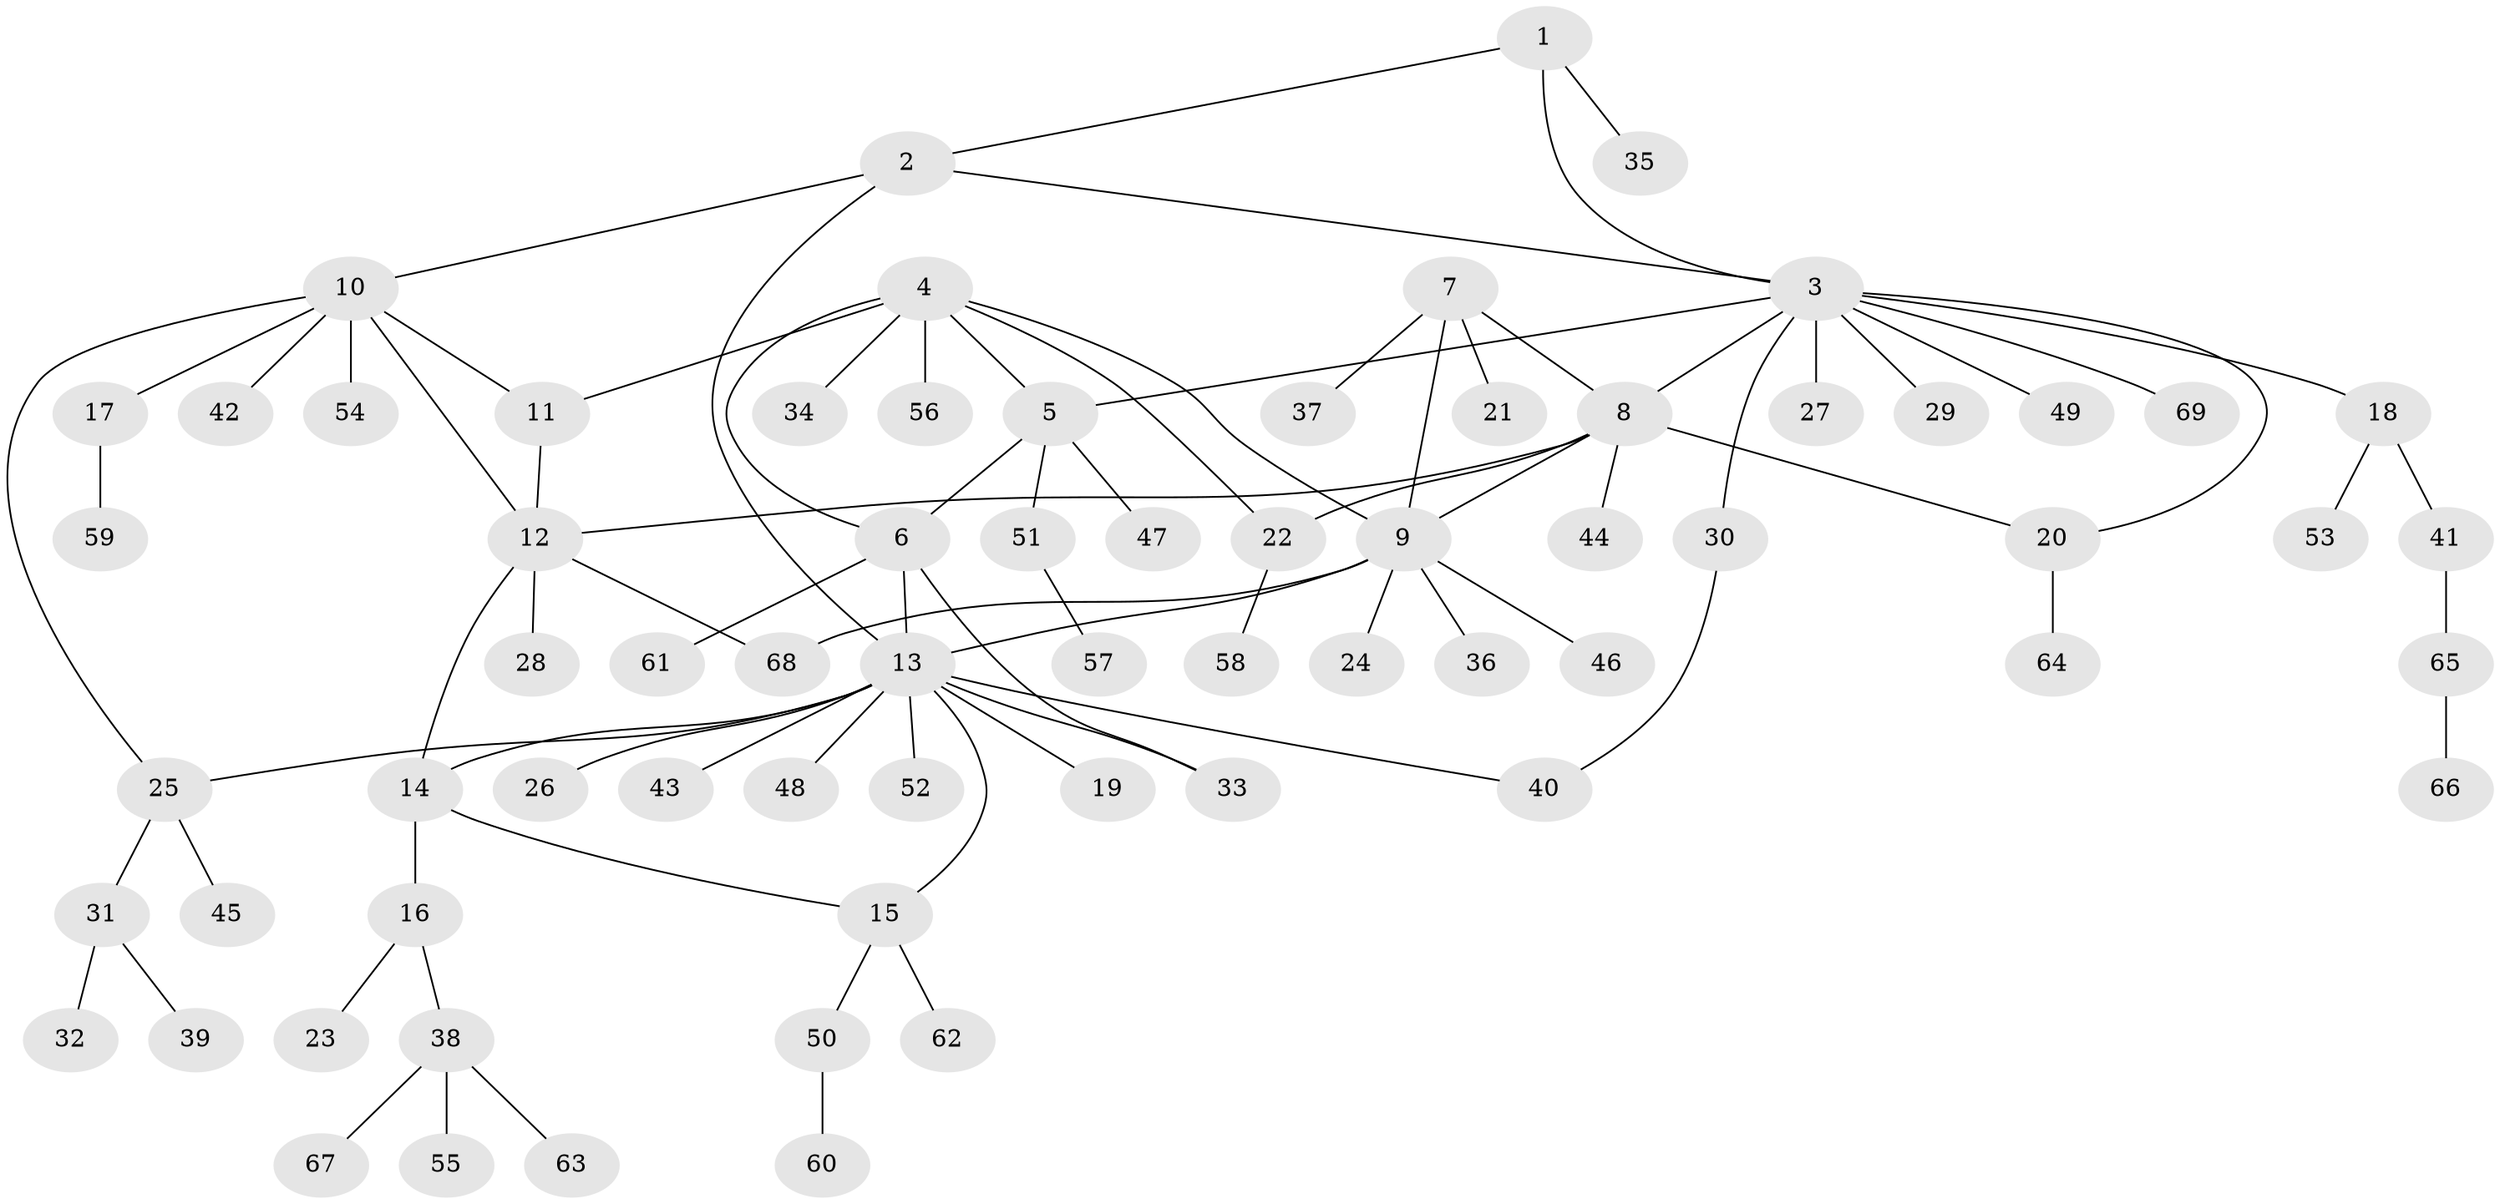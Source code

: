// coarse degree distribution, {10: 0.019230769230769232, 3: 0.07692307692307693, 8: 0.019230769230769232, 5: 0.057692307692307696, 4: 0.019230769230769232, 7: 0.038461538461538464, 19: 0.019230769230769232, 6: 0.019230769230769232, 2: 0.11538461538461539, 1: 0.6153846153846154}
// Generated by graph-tools (version 1.1) at 2025/24/03/03/25 07:24:11]
// undirected, 69 vertices, 85 edges
graph export_dot {
graph [start="1"]
  node [color=gray90,style=filled];
  1;
  2;
  3;
  4;
  5;
  6;
  7;
  8;
  9;
  10;
  11;
  12;
  13;
  14;
  15;
  16;
  17;
  18;
  19;
  20;
  21;
  22;
  23;
  24;
  25;
  26;
  27;
  28;
  29;
  30;
  31;
  32;
  33;
  34;
  35;
  36;
  37;
  38;
  39;
  40;
  41;
  42;
  43;
  44;
  45;
  46;
  47;
  48;
  49;
  50;
  51;
  52;
  53;
  54;
  55;
  56;
  57;
  58;
  59;
  60;
  61;
  62;
  63;
  64;
  65;
  66;
  67;
  68;
  69;
  1 -- 2;
  1 -- 3;
  1 -- 35;
  2 -- 3;
  2 -- 10;
  2 -- 13;
  3 -- 5;
  3 -- 8;
  3 -- 18;
  3 -- 20;
  3 -- 27;
  3 -- 29;
  3 -- 30;
  3 -- 49;
  3 -- 69;
  4 -- 5;
  4 -- 6;
  4 -- 9;
  4 -- 11;
  4 -- 22;
  4 -- 34;
  4 -- 56;
  5 -- 6;
  5 -- 47;
  5 -- 51;
  6 -- 13;
  6 -- 33;
  6 -- 61;
  7 -- 8;
  7 -- 9;
  7 -- 21;
  7 -- 37;
  8 -- 9;
  8 -- 12;
  8 -- 20;
  8 -- 22;
  8 -- 44;
  9 -- 13;
  9 -- 24;
  9 -- 36;
  9 -- 46;
  9 -- 68;
  10 -- 11;
  10 -- 12;
  10 -- 17;
  10 -- 25;
  10 -- 42;
  10 -- 54;
  11 -- 12;
  12 -- 14;
  12 -- 28;
  12 -- 68;
  13 -- 14;
  13 -- 15;
  13 -- 19;
  13 -- 25;
  13 -- 26;
  13 -- 33;
  13 -- 40;
  13 -- 43;
  13 -- 48;
  13 -- 52;
  14 -- 15;
  14 -- 16;
  15 -- 50;
  15 -- 62;
  16 -- 23;
  16 -- 38;
  17 -- 59;
  18 -- 41;
  18 -- 53;
  20 -- 64;
  22 -- 58;
  25 -- 31;
  25 -- 45;
  30 -- 40;
  31 -- 32;
  31 -- 39;
  38 -- 55;
  38 -- 63;
  38 -- 67;
  41 -- 65;
  50 -- 60;
  51 -- 57;
  65 -- 66;
}
